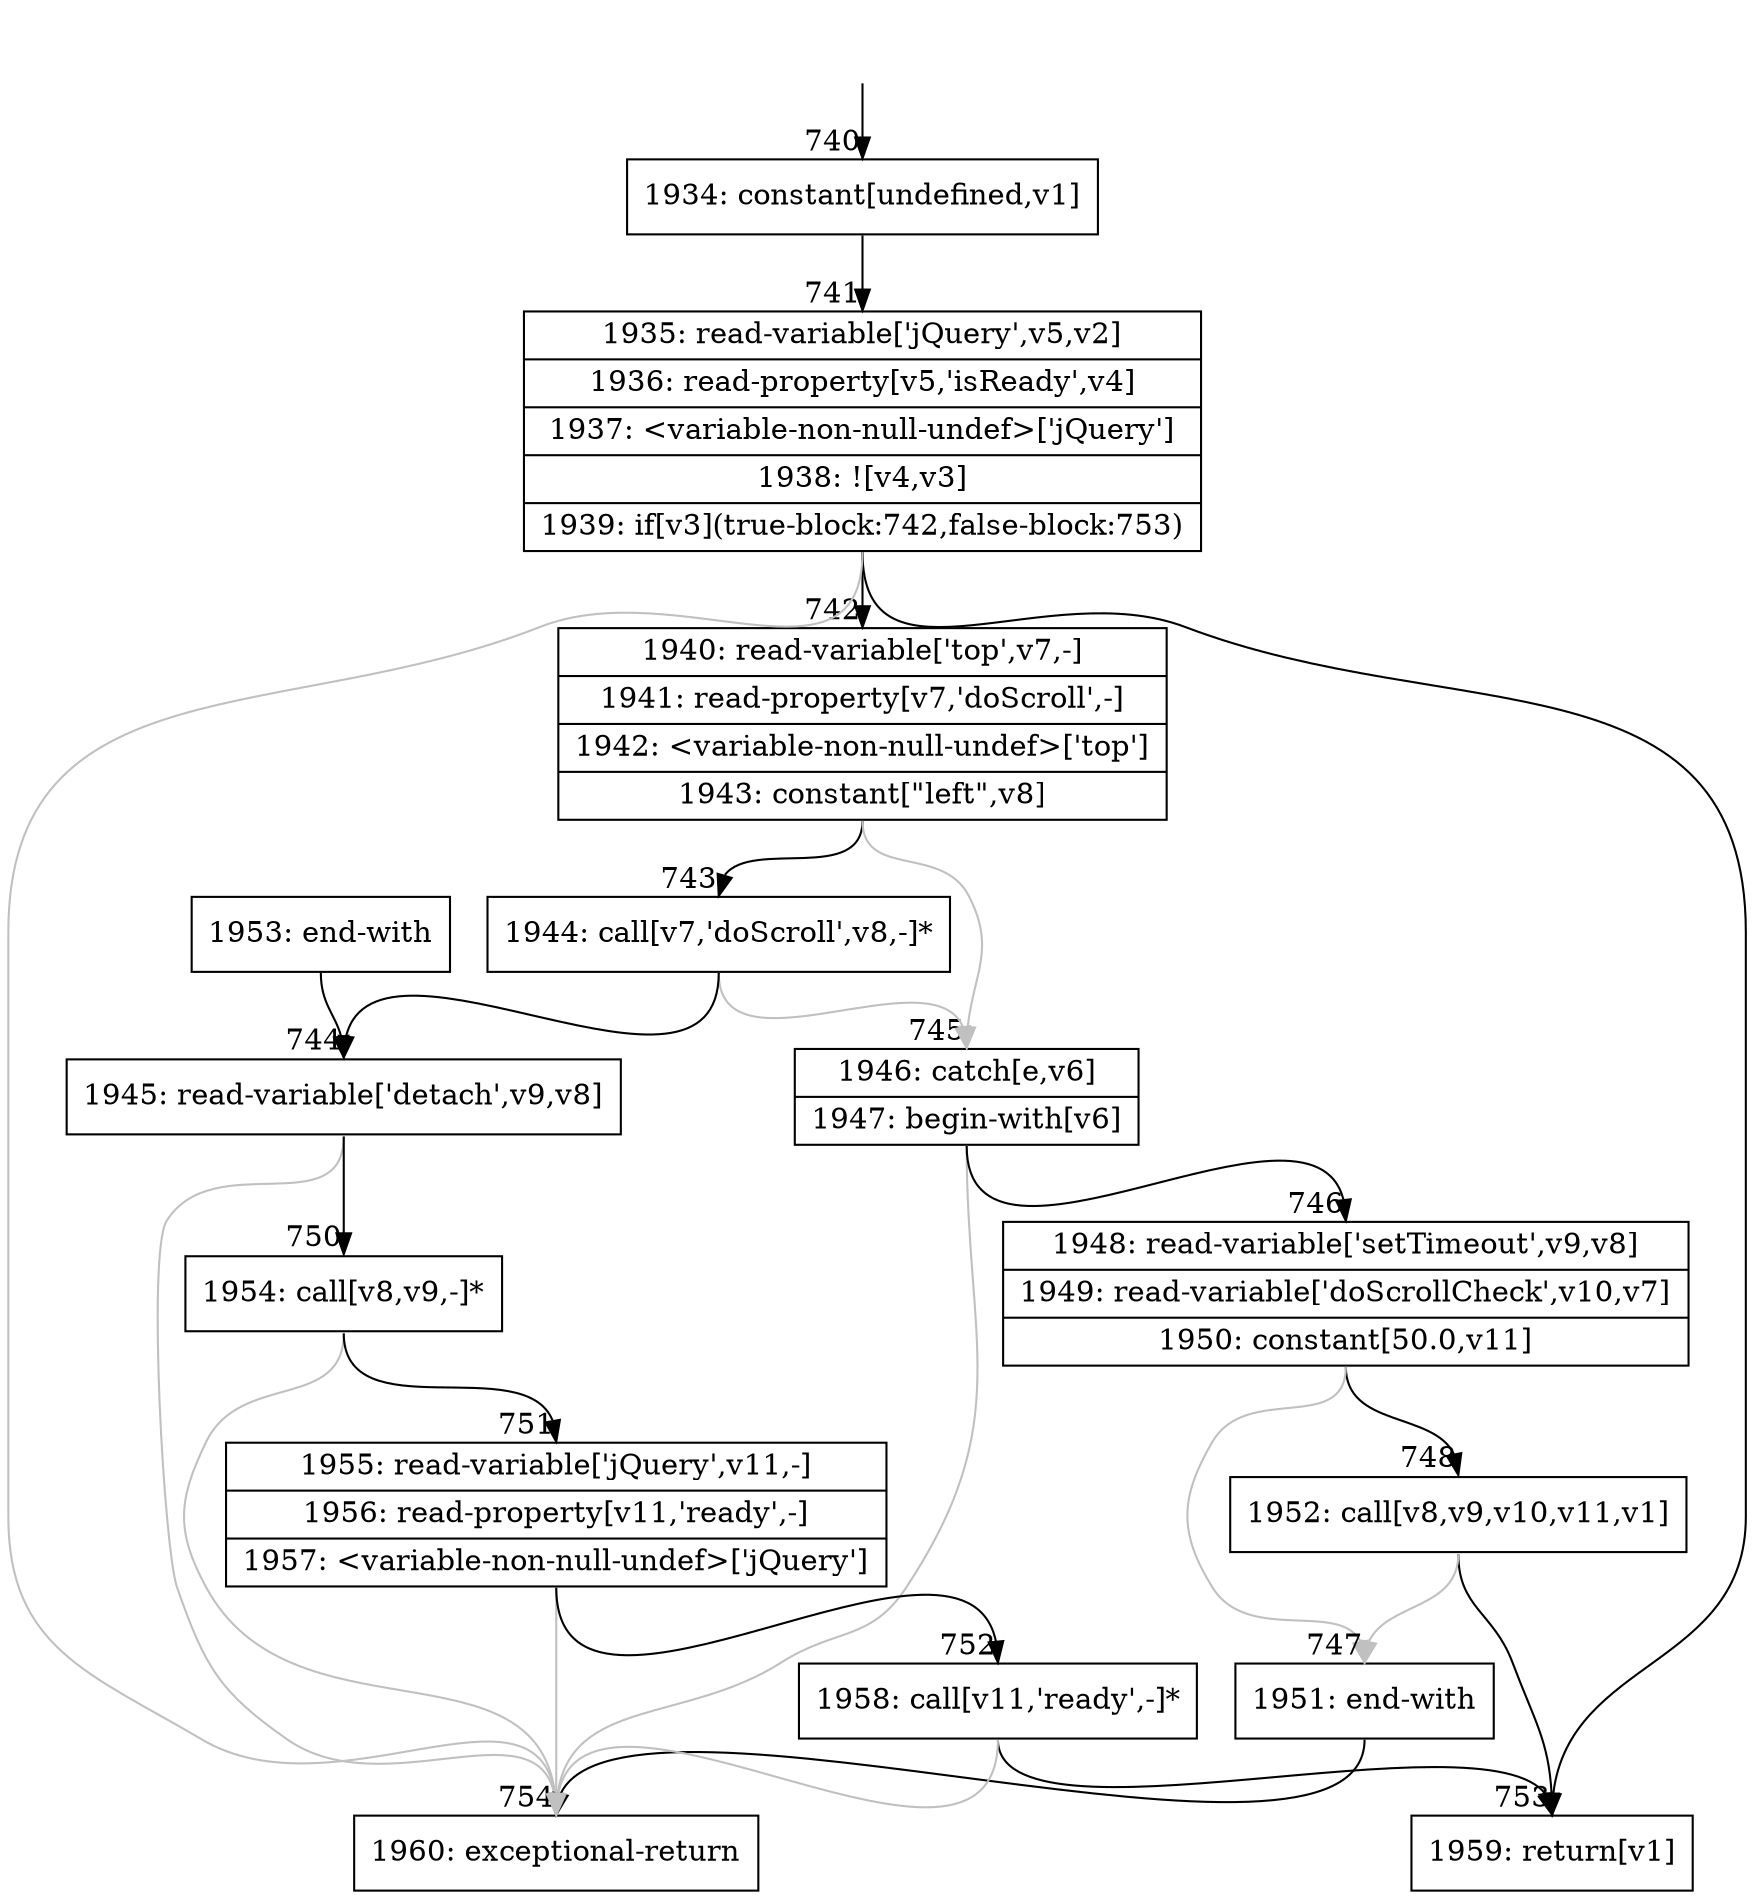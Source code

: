 digraph {
rankdir="TD"
BB_entry55[shape=none,label=""];
BB_entry55 -> BB740 [tailport=s, headport=n, headlabel="    740"]
BB740 [shape=record label="{1934: constant[undefined,v1]}" ] 
BB740 -> BB741 [tailport=s, headport=n, headlabel="      741"]
BB741 [shape=record label="{1935: read-variable['jQuery',v5,v2]|1936: read-property[v5,'isReady',v4]|1937: \<variable-non-null-undef\>['jQuery']|1938: ![v4,v3]|1939: if[v3](true-block:742,false-block:753)}" ] 
BB741 -> BB742 [tailport=s, headport=n, headlabel="      742"]
BB741 -> BB753 [tailport=s, headport=n, headlabel="      753"]
BB741 -> BB754 [tailport=s, headport=n, color=gray, headlabel="      754"]
BB742 [shape=record label="{1940: read-variable['top',v7,-]|1941: read-property[v7,'doScroll',-]|1942: \<variable-non-null-undef\>['top']|1943: constant[\"left\",v8]}" ] 
BB742 -> BB743 [tailport=s, headport=n, headlabel="      743"]
BB742 -> BB745 [tailport=s, headport=n, color=gray, headlabel="      745"]
BB743 [shape=record label="{1944: call[v7,'doScroll',v8,-]*}" ] 
BB743 -> BB744 [tailport=s, headport=n, headlabel="      744"]
BB743 -> BB745 [tailport=s, headport=n, color=gray]
BB744 [shape=record label="{1945: read-variable['detach',v9,v8]}" ] 
BB744 -> BB750 [tailport=s, headport=n, headlabel="      750"]
BB744 -> BB754 [tailport=s, headport=n, color=gray]
BB745 [shape=record label="{1946: catch[e,v6]|1947: begin-with[v6]}" ] 
BB745 -> BB746 [tailport=s, headport=n, headlabel="      746"]
BB745 -> BB754 [tailport=s, headport=n, color=gray]
BB746 [shape=record label="{1948: read-variable['setTimeout',v9,v8]|1949: read-variable['doScrollCheck',v10,v7]|1950: constant[50.0,v11]}" ] 
BB746 -> BB748 [tailport=s, headport=n, headlabel="      748"]
BB746 -> BB747 [tailport=s, headport=n, color=gray, headlabel="      747"]
BB747 [shape=record label="{1951: end-with}" ] 
BB747 -> BB754 [tailport=s, headport=n]
BB748 [shape=record label="{1952: call[v8,v9,v10,v11,v1]}" ] 
BB748 -> BB753 [tailport=s, headport=n]
BB748 -> BB747 [tailport=s, headport=n, color=gray]
BB749 [shape=record label="{1953: end-with}" ] 
BB749 -> BB744 [tailport=s, headport=n]
BB750 [shape=record label="{1954: call[v8,v9,-]*}" ] 
BB750 -> BB751 [tailport=s, headport=n, headlabel="      751"]
BB750 -> BB754 [tailport=s, headport=n, color=gray]
BB751 [shape=record label="{1955: read-variable['jQuery',v11,-]|1956: read-property[v11,'ready',-]|1957: \<variable-non-null-undef\>['jQuery']}" ] 
BB751 -> BB752 [tailport=s, headport=n, headlabel="      752"]
BB751 -> BB754 [tailport=s, headport=n, color=gray]
BB752 [shape=record label="{1958: call[v11,'ready',-]*}" ] 
BB752 -> BB753 [tailport=s, headport=n]
BB752 -> BB754 [tailport=s, headport=n, color=gray]
BB753 [shape=record label="{1959: return[v1]}" ] 
BB754 [shape=record label="{1960: exceptional-return}" ] 
}
